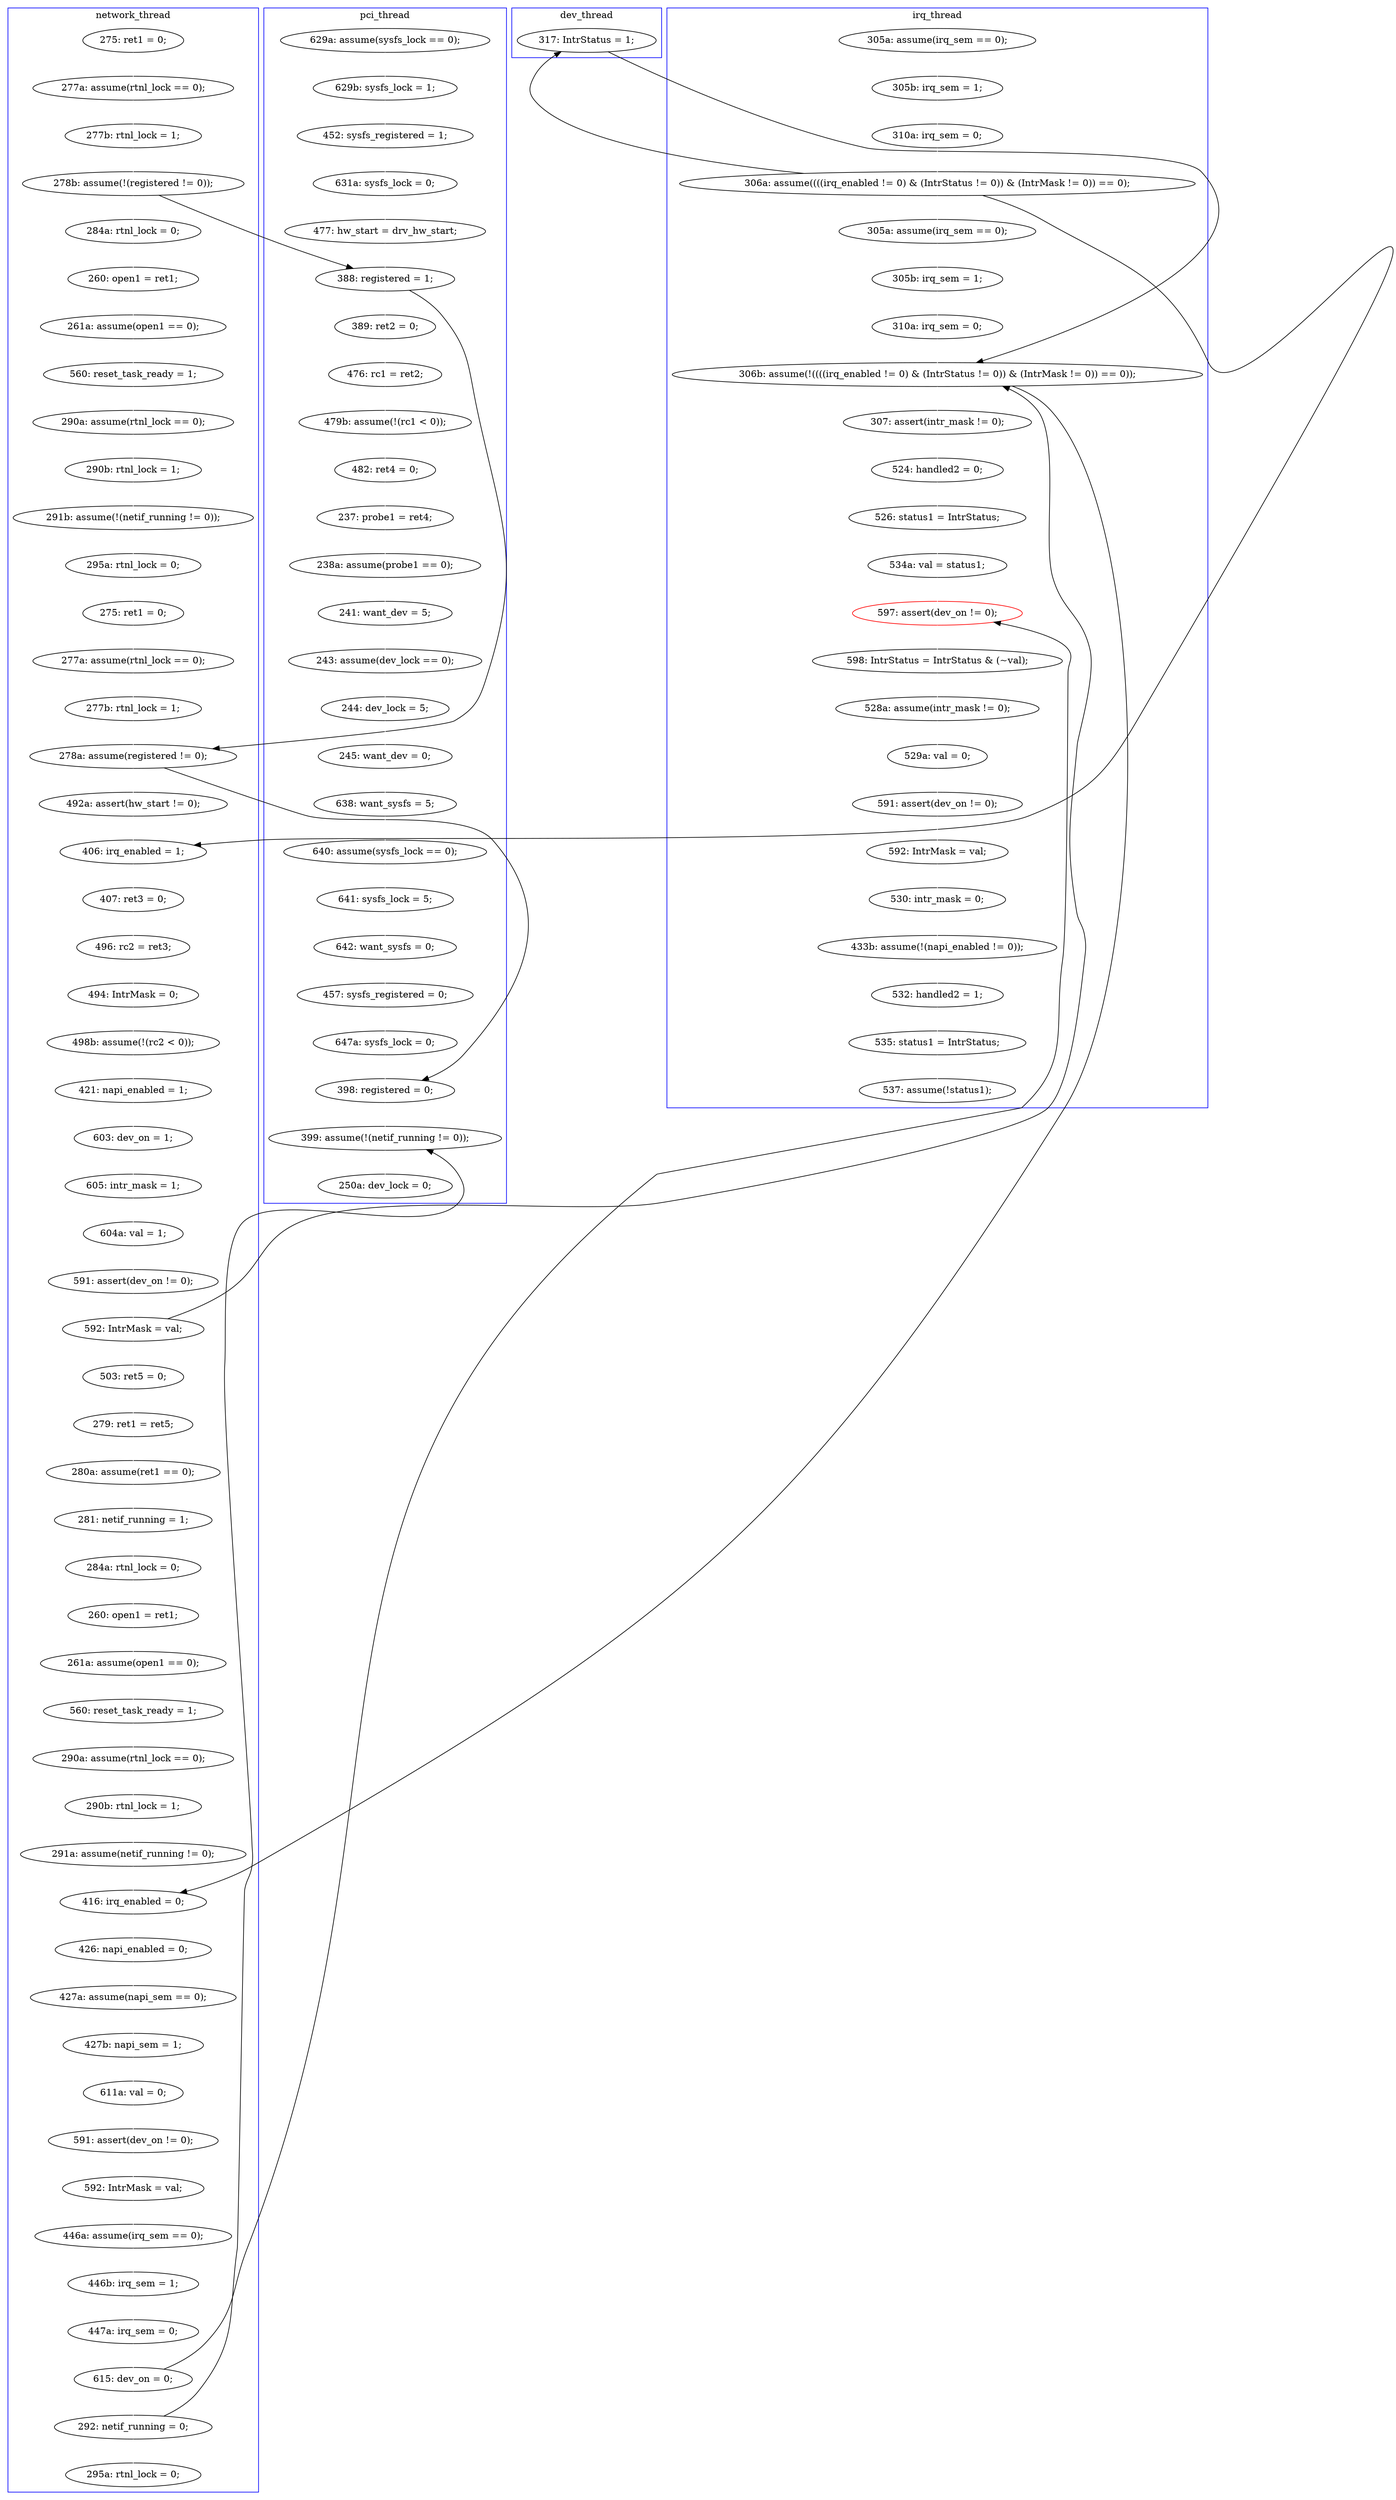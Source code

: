 digraph Counterexample {
	63 -> 70 [color = white, style = solid]
	150 -> 184 [color = black, style = solid, constraint = false]
	174 -> 189 [color = white, style = solid]
	157 -> 158 [color = white, style = solid]
	70 -> 122 [color = black, style = solid, constraint = false]
	182 -> 184 [color = white, style = solid]
	272 -> 278 [color = white, style = solid]
	136 -> 138 [color = white, style = solid]
	72 -> 75 [color = white, style = solid]
	84 -> 91 [color = white, style = solid]
	189 -> 200 [color = white, style = solid]
	76 -> 77 [color = white, style = solid]
	206 -> 208 [color = white, style = solid]
	61 -> 63 [color = white, style = solid]
	36 -> 86 [color = black, style = solid, constraint = false]
	71 -> 72 [color = white, style = solid]
	213 -> 214 [color = white, style = solid]
	227 -> 232 [color = white, style = solid]
	172 -> 174 [color = white, style = solid]
	180 -> 181 [color = white, style = solid]
	202 -> 206 [color = white, style = solid]
	122 -> 127 [color = white, style = solid]
	221 -> 226 [color = black, style = solid, constraint = false]
	133 -> 134 [color = white, style = solid]
	150 -> 153 [color = white, style = solid]
	95 -> 96 [color = white, style = solid]
	111 -> 112 [color = white, style = solid]
	56 -> 59 [color = white, style = solid]
	96 -> 99 [color = white, style = solid]
	86 -> 184 [color = black, style = solid, constraint = false]
	30 -> 31 [color = white, style = solid]
	217 -> 241 [color = black, style = solid, constraint = false]
	235 -> 241 [color = white, style = solid]
	163 -> 167 [color = white, style = solid]
	146 -> 147 [color = white, style = solid]
	159 -> 160 [color = white, style = solid]
	233 -> 235 [color = white, style = solid]
	75 -> 76 [color = white, style = solid]
	200 -> 201 [color = white, style = solid]
	80 -> 81 [color = white, style = solid]
	99 -> 103 [color = white, style = solid]
	108 -> 111 [color = white, style = solid]
	184 -> 227 [color = white, style = solid]
	208 -> 209 [color = white, style = solid]
	36 -> 180 [color = white, style = solid]
	120 -> 122 [color = white, style = solid]
	181 -> 182 [color = white, style = solid]
	271 -> 272 [color = white, style = solid]
	201 -> 202 [color = white, style = solid]
	91 -> 92 [color = white, style = solid]
	191 -> 193 [color = white, style = solid]
	77 -> 80 [color = white, style = solid]
	160 -> 163 [color = white, style = solid]
	47 -> 48 [color = white, style = solid]
	70 -> 71 [color = white, style = solid]
	83 -> 84 [color = white, style = solid]
	147 -> 149 [color = white, style = solid]
	209 -> 213 [color = white, style = solid]
	49 -> 51 [color = white, style = solid]
	184 -> 189 [color = black, style = solid, constraint = false]
	250 -> 251 [color = white, style = solid]
	93 -> 94 [color = white, style = solid]
	193 -> 225 [color = white, style = solid]
	254 -> 257 [color = white, style = solid]
	55 -> 56 [color = white, style = solid]
	81 -> 82 [color = white, style = solid]
	232 -> 233 [color = white, style = solid]
	153 -> 154 [color = white, style = solid]
	103 -> 107 [color = white, style = solid]
	158 -> 159 [color = white, style = solid]
	127 -> 132 [color = white, style = solid]
	257 -> 268 [color = white, style = solid]
	94 -> 191 [color = white, style = solid]
	118 -> 119 [color = white, style = solid]
	36 -> 132 [color = black, style = solid, constraint = false]
	132 -> 133 [color = white, style = solid]
	34 -> 36 [color = white, style = solid]
	112 -> 118 [color = white, style = solid]
	154 -> 157 [color = white, style = solid]
	253 -> 254 [color = white, style = solid]
	241 -> 243 [color = white, style = solid]
	251 -> 253 [color = white, style = solid]
	171 -> 172 [color = white, style = solid]
	215 -> 217 [color = white, style = solid]
	134 -> 136 [color = white, style = solid]
	122 -> 225 [color = black, style = solid, constraint = false]
	138 -> 141 [color = white, style = solid]
	226 -> 245 [color = white, style = solid]
	107 -> 108 [color = white, style = solid]
	82 -> 83 [color = white, style = solid]
	268 -> 271 [color = white, style = solid]
	31 -> 34 [color = white, style = solid]
	149 -> 150 [color = white, style = solid]
	243 -> 250 [color = white, style = solid]
	51 -> 95 [color = white, style = solid]
	119 -> 120 [color = white, style = solid]
	145 -> 146 [color = white, style = solid]
	221 -> 222 [color = white, style = solid]
	167 -> 171 [color = white, style = solid]
	225 -> 226 [color = white, style = solid]
	214 -> 215 [color = white, style = solid]
	59 -> 61 [color = white, style = solid]
	48 -> 49 [color = white, style = solid]
	217 -> 221 [color = white, style = solid]
	141 -> 145 [color = white, style = solid]
	51 -> 70 [color = black, style = solid, constraint = false]
	92 -> 93 [color = white, style = solid]
	subgraph cluster7 {
		label = dev_thread
		color = blue
		86  [label = "317: IntrStatus = 1;"]
	}
	subgraph cluster1 {
		label = pci_thread
		color = blue
		55  [label = "629a: assume(sysfs_lock == 0);"]
		77  [label = "237: probe1 = ret4;"]
		61  [label = "631a: sysfs_lock = 0;"]
		94  [label = "642: want_sysfs = 0;"]
		84  [label = "245: want_dev = 0;"]
		91  [label = "638: want_sysfs = 5;"]
		75  [label = "479b: assume(!(rc1 < 0));"]
		81  [label = "241: want_dev = 5;"]
		93  [label = "641: sysfs_lock = 5;"]
		92  [label = "640: assume(sysfs_lock == 0);"]
		71  [label = "389: ret2 = 0;"]
		193  [label = "647a: sysfs_lock = 0;"]
		63  [label = "477: hw_start = drv_hw_start;"]
		59  [label = "452: sysfs_registered = 1;"]
		70  [label = "388: registered = 1;"]
		76  [label = "482: ret4 = 0;"]
		225  [label = "398: registered = 0;"]
		82  [label = "243: assume(dev_lock == 0);"]
		245  [label = "250a: dev_lock = 0;"]
		191  [label = "457: sysfs_registered = 0;"]
		56  [label = "629b: sysfs_lock = 1;"]
		83  [label = "244: dev_lock = 5;"]
		80  [label = "238a: assume(probe1 == 0);"]
		226  [label = "399: assume(!(netif_running != 0));"]
		72  [label = "476: rc1 = ret2;"]
	}
	subgraph cluster3 {
		label = irq_thread
		color = blue
		227  [label = "307: assert(intr_mask != 0);"]
		272  [label = "535: status1 = IntrStatus;"]
		241  [label = "597: assert(dev_on != 0);", color = red]
		251  [label = "529a: val = 0;"]
		235  [label = "534a: val = status1;"]
		268  [label = "433b: assume(!(napi_enabled != 0));"]
		254  [label = "592: IntrMask = val;"]
		184  [label = "306b: assume(!((((irq_enabled != 0) & (IntrStatus != 0)) & (IntrMask != 0)) == 0));"]
		182  [label = "310a: irq_sem = 0;"]
		257  [label = "530: intr_mask = 0;"]
		34  [label = "310a: irq_sem = 0;"]
		232  [label = "524: handled2 = 0;"]
		30  [label = "305a: assume(irq_sem == 0);"]
		31  [label = "305b: irq_sem = 1;"]
		271  [label = "532: handled2 = 1;"]
		243  [label = "598: IntrStatus = IntrStatus & (~val);"]
		180  [label = "305a: assume(irq_sem == 0);"]
		250  [label = "528a: assume(intr_mask != 0);"]
		278  [label = "537: assume(!status1);"]
		181  [label = "305b: irq_sem = 1;"]
		233  [label = "526: status1 = IntrStatus;"]
		253  [label = "591: assert(dev_on != 0);"]
		36  [label = "306a: assume((((irq_enabled != 0) & (IntrStatus != 0)) & (IntrMask != 0)) == 0);"]
	}
	subgraph cluster2 {
		label = network_thread
		color = blue
		189  [label = "416: irq_enabled = 0;"]
		112  [label = "295a: rtnl_lock = 0;"]
		160  [label = "260: open1 = ret1;"]
		107  [label = "290a: assume(rtnl_lock == 0);"]
		119  [label = "277a: assume(rtnl_lock == 0);"]
		150  [label = "592: IntrMask = val;"]
		118  [label = "275: ret1 = 0;"]
		201  [label = "427a: assume(napi_sem == 0);"]
		146  [label = "605: intr_mask = 1;"]
		215  [label = "447a: irq_sem = 0;"]
		122  [label = "278a: assume(registered != 0);"]
		171  [label = "290a: assume(rtnl_lock == 0);"]
		47  [label = "275: ret1 = 0;"]
		103  [label = "560: reset_task_ready = 1;"]
		99  [label = "261a: assume(open1 == 0);"]
		48  [label = "277a: assume(rtnl_lock == 0);"]
		145  [label = "603: dev_on = 1;"]
		208  [label = "591: assert(dev_on != 0);"]
		202  [label = "427b: napi_sem = 1;"]
		136  [label = "494: IntrMask = 0;"]
		149  [label = "591: assert(dev_on != 0);"]
		95  [label = "284a: rtnl_lock = 0;"]
		108  [label = "290b: rtnl_lock = 1;"]
		120  [label = "277b: rtnl_lock = 1;"]
		209  [label = "592: IntrMask = val;"]
		159  [label = "284a: rtnl_lock = 0;"]
		138  [label = "498b: assume(!(rc2 < 0));"]
		134  [label = "496: rc2 = ret3;"]
		221  [label = "292: netif_running = 0;"]
		141  [label = "421: napi_enabled = 1;"]
		206  [label = "611a: val = 0;"]
		163  [label = "261a: assume(open1 == 0);"]
		172  [label = "290b: rtnl_lock = 1;"]
		200  [label = "426: napi_enabled = 0;"]
		214  [label = "446b: irq_sem = 1;"]
		49  [label = "277b: rtnl_lock = 1;"]
		132  [label = "406: irq_enabled = 1;"]
		222  [label = "295a: rtnl_lock = 0;"]
		217  [label = "615: dev_on = 0;"]
		133  [label = "407: ret3 = 0;"]
		153  [label = "503: ret5 = 0;"]
		213  [label = "446a: assume(irq_sem == 0);"]
		51  [label = "278b: assume(!(registered != 0));"]
		174  [label = "291a: assume(netif_running != 0);"]
		157  [label = "280a: assume(ret1 == 0);"]
		167  [label = "560: reset_task_ready = 1;"]
		147  [label = "604a: val = 1;"]
		154  [label = "279: ret1 = ret5;"]
		111  [label = "291b: assume(!(netif_running != 0));"]
		96  [label = "260: open1 = ret1;"]
		127  [label = "492a: assert(hw_start != 0);"]
		158  [label = "281: netif_running = 1;"]
	}
}